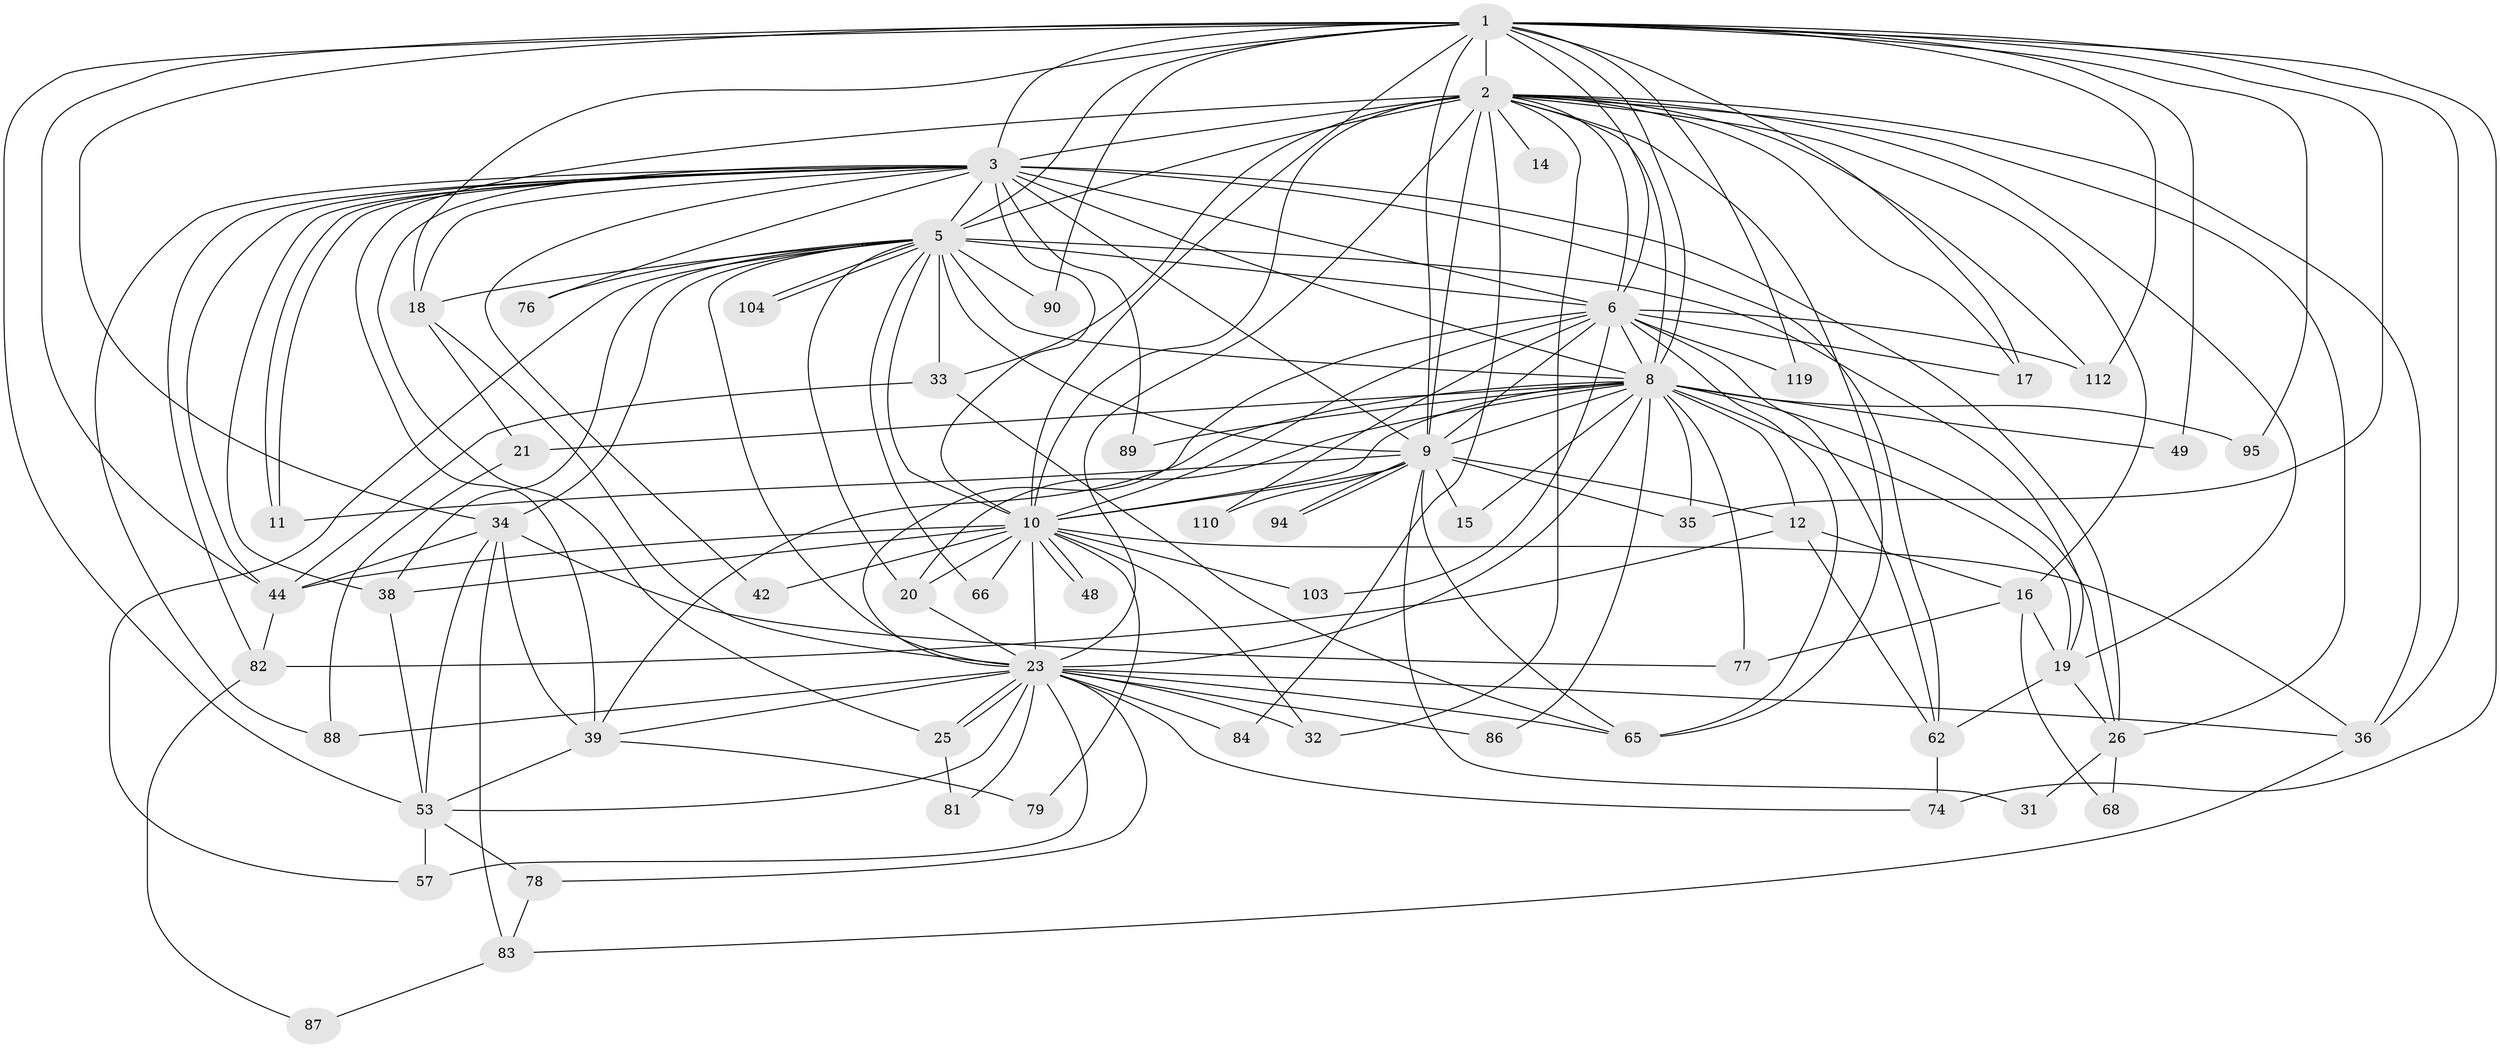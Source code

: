 // original degree distribution, {25: 0.008333333333333333, 18: 0.008333333333333333, 23: 0.008333333333333333, 16: 0.008333333333333333, 19: 0.008333333333333333, 17: 0.016666666666666666, 13: 0.008333333333333333, 24: 0.008333333333333333, 21: 0.008333333333333333, 26: 0.008333333333333333, 3: 0.225, 5: 0.03333333333333333, 2: 0.49166666666666664, 6: 0.05, 8: 0.008333333333333333, 4: 0.1}
// Generated by graph-tools (version 1.1) at 2025/17/03/04/25 18:17:43]
// undirected, 60 vertices, 170 edges
graph export_dot {
graph [start="1"]
  node [color=gray90,style=filled];
  1;
  2 [super="+41+28+40+4"];
  3 [super="+24+52"];
  5 [super="+7"];
  6;
  8;
  9 [super="+22"];
  10 [super="+13"];
  11;
  12;
  14;
  15;
  16;
  17 [super="+47"];
  18 [super="+27+69"];
  19 [super="+50+67+45"];
  20 [super="+85"];
  21 [super="+107"];
  23 [super="+96+43+51"];
  25 [super="+100"];
  26 [super="+30+99"];
  31;
  32;
  33;
  34 [super="+56"];
  35 [super="+37"];
  36 [super="+46"];
  38 [super="+111"];
  39 [super="+59"];
  42;
  44 [super="+91+97"];
  48;
  49;
  53 [super="+60"];
  57;
  62 [super="+73+64"];
  65 [super="+102+75"];
  66;
  68;
  74;
  76;
  77 [super="+115"];
  78 [super="+105"];
  79;
  81;
  82;
  83;
  84;
  86;
  87;
  88;
  89;
  90;
  94;
  95;
  103;
  104;
  110;
  112 [super="+114"];
  119;
  1 -- 2 [weight=2];
  1 -- 3;
  1 -- 5 [weight=2];
  1 -- 6;
  1 -- 8;
  1 -- 9;
  1 -- 10;
  1 -- 17 [weight=2];
  1 -- 18 [weight=2];
  1 -- 34;
  1 -- 36 [weight=2];
  1 -- 44;
  1 -- 49;
  1 -- 74;
  1 -- 90;
  1 -- 95;
  1 -- 112;
  1 -- 119;
  1 -- 53;
  1 -- 35;
  2 -- 3 [weight=3];
  2 -- 5 [weight=4];
  2 -- 6 [weight=2];
  2 -- 8 [weight=2];
  2 -- 9 [weight=3];
  2 -- 10 [weight=3];
  2 -- 14 [weight=2];
  2 -- 16;
  2 -- 33;
  2 -- 65;
  2 -- 23;
  2 -- 32;
  2 -- 26;
  2 -- 17;
  2 -- 36;
  2 -- 112;
  2 -- 19 [weight=2];
  2 -- 84;
  2 -- 39;
  3 -- 5 [weight=2];
  3 -- 6;
  3 -- 8;
  3 -- 9 [weight=2];
  3 -- 10;
  3 -- 11;
  3 -- 11;
  3 -- 18;
  3 -- 26 [weight=2];
  3 -- 42;
  3 -- 76;
  3 -- 88;
  3 -- 89;
  3 -- 38;
  3 -- 25;
  3 -- 82;
  3 -- 44;
  3 -- 62;
  5 -- 6 [weight=2];
  5 -- 8 [weight=2];
  5 -- 9 [weight=2];
  5 -- 10 [weight=3];
  5 -- 20;
  5 -- 34;
  5 -- 38;
  5 -- 57;
  5 -- 76;
  5 -- 90;
  5 -- 104;
  5 -- 104;
  5 -- 19;
  5 -- 18;
  5 -- 33;
  5 -- 66;
  5 -- 23;
  6 -- 8;
  6 -- 9;
  6 -- 10;
  6 -- 17;
  6 -- 65;
  6 -- 103;
  6 -- 110;
  6 -- 112;
  6 -- 119;
  6 -- 23;
  6 -- 62;
  8 -- 9;
  8 -- 10;
  8 -- 12;
  8 -- 15;
  8 -- 19;
  8 -- 20;
  8 -- 21;
  8 -- 23;
  8 -- 26 [weight=2];
  8 -- 35;
  8 -- 39;
  8 -- 49;
  8 -- 77;
  8 -- 86;
  8 -- 89;
  8 -- 95;
  9 -- 10 [weight=2];
  9 -- 12;
  9 -- 15;
  9 -- 31;
  9 -- 35;
  9 -- 65;
  9 -- 94;
  9 -- 94;
  9 -- 110;
  9 -- 11;
  10 -- 32;
  10 -- 36;
  10 -- 38;
  10 -- 42;
  10 -- 44;
  10 -- 48;
  10 -- 48;
  10 -- 66;
  10 -- 79;
  10 -- 103;
  10 -- 20;
  10 -- 23 [weight=3];
  12 -- 16;
  12 -- 62;
  12 -- 82;
  16 -- 68;
  16 -- 77;
  16 -- 19;
  18 -- 21;
  18 -- 23 [weight=2];
  19 -- 62;
  19 -- 26;
  20 -- 23;
  21 -- 88;
  23 -- 25 [weight=2];
  23 -- 25;
  23 -- 39;
  23 -- 57;
  23 -- 78;
  23 -- 84;
  23 -- 88;
  23 -- 65;
  23 -- 74;
  23 -- 36;
  23 -- 32;
  23 -- 81;
  23 -- 86;
  23 -- 53 [weight=2];
  25 -- 81;
  26 -- 31;
  26 -- 68;
  33 -- 65;
  33 -- 44;
  34 -- 53;
  34 -- 77;
  34 -- 83;
  34 -- 44;
  34 -- 39;
  36 -- 83;
  38 -- 53;
  39 -- 53;
  39 -- 79;
  44 -- 82;
  53 -- 57;
  53 -- 78 [weight=2];
  62 -- 74;
  78 -- 83;
  82 -- 87;
  83 -- 87;
}
